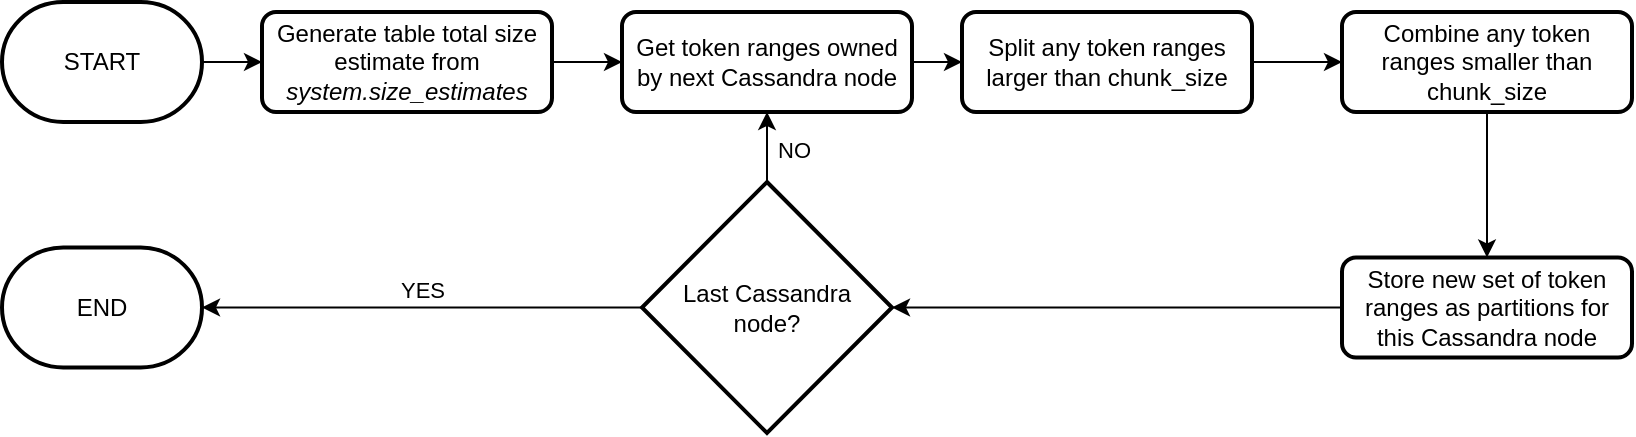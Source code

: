<mxfile version="20.8.16" type="device"><diagram name="Page-1" id="Dge4jTsKWl93aj2NdULS"><mxGraphModel dx="1100" dy="752" grid="1" gridSize="10" guides="1" tooltips="1" connect="1" arrows="1" fold="1" page="1" pageScale="1" pageWidth="827" pageHeight="1169" math="0" shadow="0"><root><mxCell id="0"/><mxCell id="1" parent="0"/><mxCell id="WV5AMH--P1c4m8YncTxK-5" value="" style="edgeStyle=orthogonalEdgeStyle;rounded=0;orthogonalLoop=1;jettySize=auto;html=1;" edge="1" parent="1" source="WV5AMH--P1c4m8YncTxK-1" target="WV5AMH--P1c4m8YncTxK-3"><mxGeometry relative="1" as="geometry"/></mxCell><mxCell id="WV5AMH--P1c4m8YncTxK-1" value="START" style="strokeWidth=2;html=1;shape=mxgraph.flowchart.terminator;whiteSpace=wrap;" vertex="1" parent="1"><mxGeometry x="120" y="40" width="100" height="60" as="geometry"/></mxCell><mxCell id="WV5AMH--P1c4m8YncTxK-20" value="" style="edgeStyle=orthogonalEdgeStyle;rounded=0;orthogonalLoop=1;jettySize=auto;html=1;" edge="1" parent="1" source="WV5AMH--P1c4m8YncTxK-3" target="WV5AMH--P1c4m8YncTxK-14"><mxGeometry relative="1" as="geometry"/></mxCell><mxCell id="WV5AMH--P1c4m8YncTxK-3" value="Generate table total size estimate from &lt;i&gt;system.size_estimates&lt;/i&gt;" style="rounded=1;whiteSpace=wrap;html=1;absoluteArcSize=1;arcSize=14;strokeWidth=2;" vertex="1" parent="1"><mxGeometry x="250" y="45" width="145" height="50" as="geometry"/></mxCell><mxCell id="WV5AMH--P1c4m8YncTxK-23" value="" style="edgeStyle=orthogonalEdgeStyle;rounded=0;orthogonalLoop=1;jettySize=auto;html=1;" edge="1" parent="1" source="WV5AMH--P1c4m8YncTxK-14" target="WV5AMH--P1c4m8YncTxK-15"><mxGeometry relative="1" as="geometry"/></mxCell><mxCell id="WV5AMH--P1c4m8YncTxK-14" value="Get token ranges owned by next Cassandra node" style="rounded=1;whiteSpace=wrap;html=1;absoluteArcSize=1;arcSize=14;strokeWidth=2;" vertex="1" parent="1"><mxGeometry x="430" y="45" width="145" height="50" as="geometry"/></mxCell><mxCell id="WV5AMH--P1c4m8YncTxK-24" value="" style="edgeStyle=orthogonalEdgeStyle;rounded=0;orthogonalLoop=1;jettySize=auto;html=1;" edge="1" parent="1" source="WV5AMH--P1c4m8YncTxK-15" target="WV5AMH--P1c4m8YncTxK-16"><mxGeometry relative="1" as="geometry"/></mxCell><mxCell id="WV5AMH--P1c4m8YncTxK-15" value="Split any token ranges larger than chunk_size" style="rounded=1;whiteSpace=wrap;html=1;absoluteArcSize=1;arcSize=14;strokeWidth=2;" vertex="1" parent="1"><mxGeometry x="600" y="45" width="145" height="50" as="geometry"/></mxCell><mxCell id="WV5AMH--P1c4m8YncTxK-25" value="" style="edgeStyle=orthogonalEdgeStyle;rounded=0;orthogonalLoop=1;jettySize=auto;html=1;" edge="1" parent="1" source="WV5AMH--P1c4m8YncTxK-16" target="WV5AMH--P1c4m8YncTxK-18"><mxGeometry relative="1" as="geometry"/></mxCell><mxCell id="WV5AMH--P1c4m8YncTxK-16" value="Combine any token ranges smaller than chunk_size" style="rounded=1;whiteSpace=wrap;html=1;absoluteArcSize=1;arcSize=14;strokeWidth=2;" vertex="1" parent="1"><mxGeometry x="790" y="45" width="145" height="50" as="geometry"/></mxCell><mxCell id="WV5AMH--P1c4m8YncTxK-26" value="" style="edgeStyle=orthogonalEdgeStyle;rounded=0;orthogonalLoop=1;jettySize=auto;html=1;" edge="1" parent="1" source="WV5AMH--P1c4m8YncTxK-18" target="WV5AMH--P1c4m8YncTxK-19"><mxGeometry relative="1" as="geometry"/></mxCell><mxCell id="WV5AMH--P1c4m8YncTxK-18" value="Store new set of token ranges as partitions for this Cassandra node" style="rounded=1;whiteSpace=wrap;html=1;absoluteArcSize=1;arcSize=14;strokeWidth=2;" vertex="1" parent="1"><mxGeometry x="790" y="167.75" width="145" height="50" as="geometry"/></mxCell><mxCell id="WV5AMH--P1c4m8YncTxK-28" value="NO" style="edgeStyle=orthogonalEdgeStyle;rounded=0;orthogonalLoop=1;jettySize=auto;html=1;exitX=0.5;exitY=0;exitDx=0;exitDy=0;exitPerimeter=0;labelPosition=right;verticalLabelPosition=middle;align=left;verticalAlign=middle;spacingTop=3;spacingLeft=3;" edge="1" parent="1" source="WV5AMH--P1c4m8YncTxK-19" target="WV5AMH--P1c4m8YncTxK-14"><mxGeometry relative="1" as="geometry"/></mxCell><mxCell id="WV5AMH--P1c4m8YncTxK-31" value="YES" style="edgeStyle=orthogonalEdgeStyle;rounded=0;orthogonalLoop=1;jettySize=auto;html=1;exitX=0;exitY=0.5;exitDx=0;exitDy=0;exitPerimeter=0;entryX=1;entryY=0.5;entryDx=0;entryDy=0;entryPerimeter=0;labelPosition=center;verticalLabelPosition=top;align=center;verticalAlign=bottom;" edge="1" parent="1" source="WV5AMH--P1c4m8YncTxK-19" target="WV5AMH--P1c4m8YncTxK-30"><mxGeometry relative="1" as="geometry"/></mxCell><mxCell id="WV5AMH--P1c4m8YncTxK-19" value="Last Cassandra &lt;br&gt;node?" style="strokeWidth=2;html=1;shape=mxgraph.flowchart.decision;whiteSpace=wrap;" vertex="1" parent="1"><mxGeometry x="440" y="130" width="125" height="125.5" as="geometry"/></mxCell><mxCell id="WV5AMH--P1c4m8YncTxK-30" value="END" style="strokeWidth=2;html=1;shape=mxgraph.flowchart.terminator;whiteSpace=wrap;" vertex="1" parent="1"><mxGeometry x="120" y="162.75" width="100" height="60" as="geometry"/></mxCell></root></mxGraphModel></diagram></mxfile>